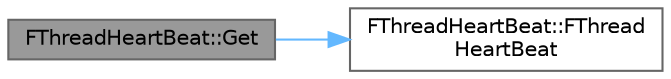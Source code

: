 digraph "FThreadHeartBeat::Get"
{
 // INTERACTIVE_SVG=YES
 // LATEX_PDF_SIZE
  bgcolor="transparent";
  edge [fontname=Helvetica,fontsize=10,labelfontname=Helvetica,labelfontsize=10];
  node [fontname=Helvetica,fontsize=10,shape=box,height=0.2,width=0.4];
  rankdir="LR";
  Node1 [id="Node000001",label="FThreadHeartBeat::Get",height=0.2,width=0.4,color="gray40", fillcolor="grey60", style="filled", fontcolor="black",tooltip="Gets the heartbeat singleton."];
  Node1 -> Node2 [id="edge1_Node000001_Node000002",color="steelblue1",style="solid",tooltip=" "];
  Node2 [id="Node000002",label="FThreadHeartBeat::FThread\lHeartBeat",height=0.2,width=0.4,color="grey40", fillcolor="white", style="filled",URL="$d3/d0b/classFThreadHeartBeat.html#a735be6bfa1a5dd141f5e2f0733e15187",tooltip=" "];
}
